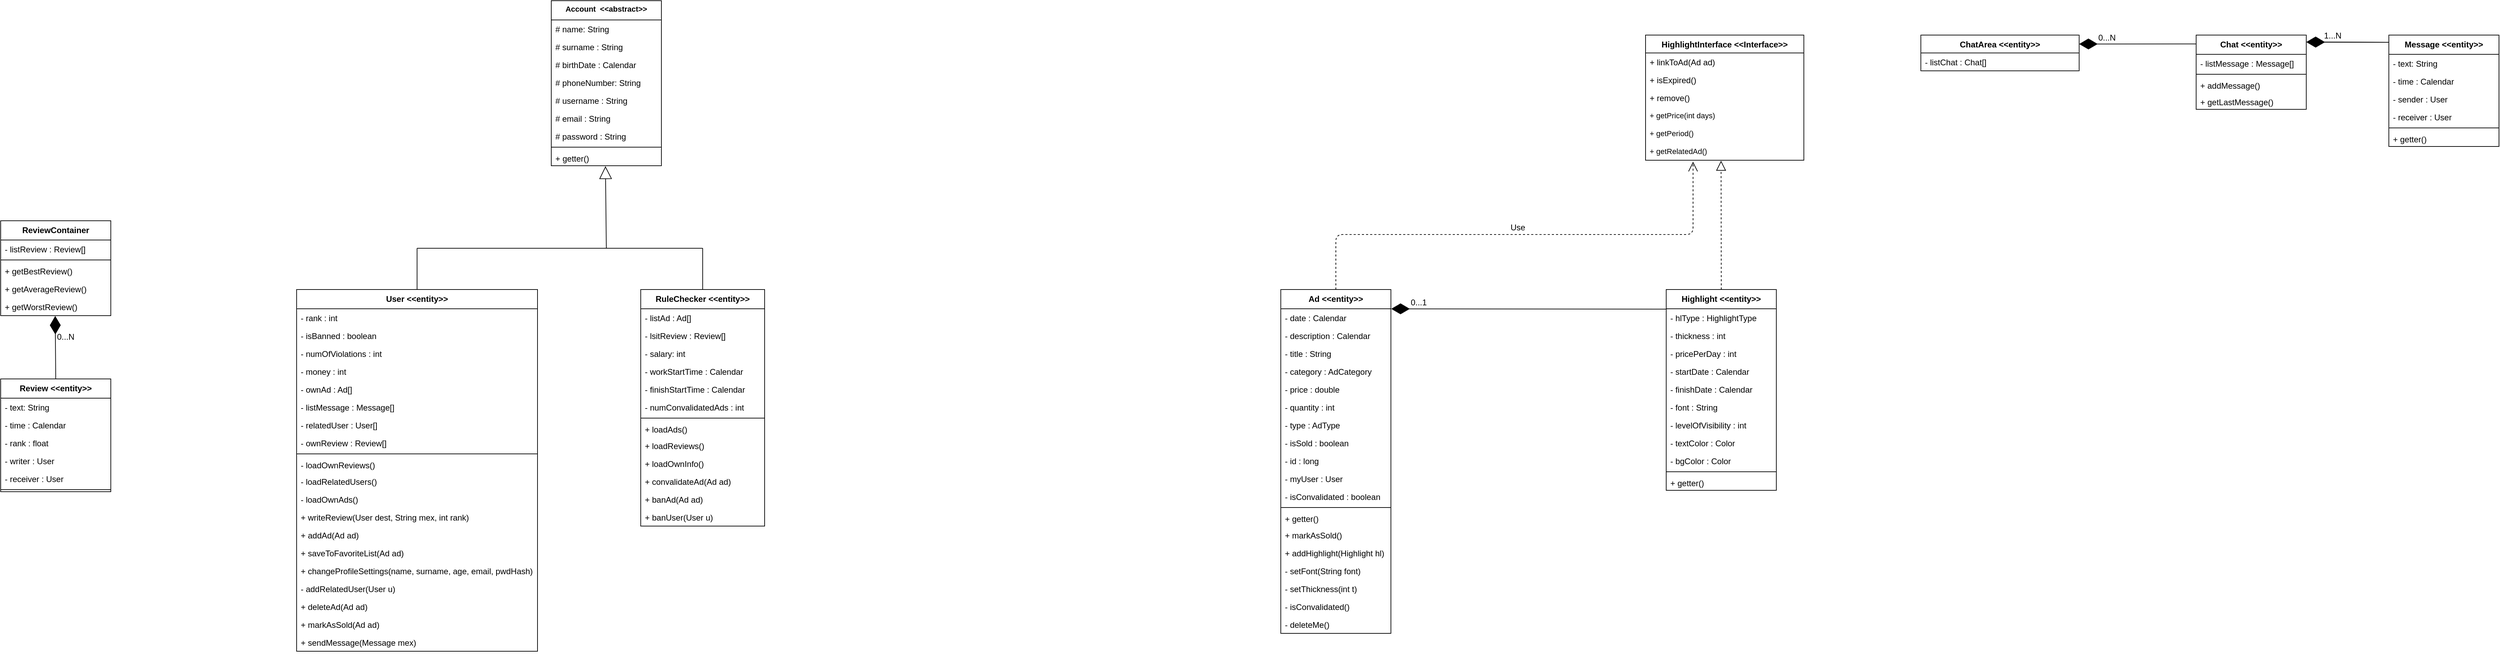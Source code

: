 <mxfile version="12.3.2" type="device" pages="1"><diagram id="7qViSwnPBNoAL-a5-uUp" name="Page-1"><mxGraphModel dx="5171" dy="3264" grid="1" gridSize="10" guides="1" tooltips="1" connect="1" arrows="1" fold="1" page="1" pageScale="1" pageWidth="827" pageHeight="1169" math="0" shadow="0"><root><mxCell id="0"/><mxCell id="1" parent="0"/><mxCell id="qzXA3g5yLuQtDc4Zzf_R-1" value="Account  &lt;&lt;abstract&gt;&gt;" style="swimlane;fontStyle=1;align=center;verticalAlign=top;childLayout=stackLayout;horizontal=1;startSize=28;horizontalStack=0;resizeParent=1;resizeParentMax=0;resizeLast=0;collapsible=1;marginBottom=0;spacing=1;fontSize=11;" vertex="1" parent="1"><mxGeometry x="60" y="20" width="160" height="240" as="geometry"/></mxCell><mxCell id="qzXA3g5yLuQtDc4Zzf_R-2" value="# name: String" style="text;strokeColor=none;fillColor=none;align=left;verticalAlign=top;spacingLeft=4;spacingRight=4;overflow=hidden;rotatable=0;points=[[0,0.5],[1,0.5]];portConstraint=eastwest;" vertex="1" parent="qzXA3g5yLuQtDc4Zzf_R-1"><mxGeometry y="28" width="160" height="26" as="geometry"/></mxCell><mxCell id="qzXA3g5yLuQtDc4Zzf_R-3" value="# surname : String" style="text;strokeColor=none;fillColor=none;align=left;verticalAlign=top;spacingLeft=4;spacingRight=4;overflow=hidden;rotatable=0;points=[[0,0.5],[1,0.5]];portConstraint=eastwest;" vertex="1" parent="qzXA3g5yLuQtDc4Zzf_R-1"><mxGeometry y="54" width="160" height="26" as="geometry"/></mxCell><mxCell id="qzXA3g5yLuQtDc4Zzf_R-4" value="# birthDate : Calendar" style="text;strokeColor=none;fillColor=none;align=left;verticalAlign=top;spacingLeft=4;spacingRight=4;overflow=hidden;rotatable=0;points=[[0,0.5],[1,0.5]];portConstraint=eastwest;" vertex="1" parent="qzXA3g5yLuQtDc4Zzf_R-1"><mxGeometry y="80" width="160" height="26" as="geometry"/></mxCell><mxCell id="qzXA3g5yLuQtDc4Zzf_R-5" value="# phoneNumber: String " style="text;strokeColor=none;fillColor=none;align=left;verticalAlign=top;spacingLeft=4;spacingRight=4;overflow=hidden;rotatable=0;points=[[0,0.5],[1,0.5]];portConstraint=eastwest;" vertex="1" parent="qzXA3g5yLuQtDc4Zzf_R-1"><mxGeometry y="106" width="160" height="26" as="geometry"/></mxCell><mxCell id="qzXA3g5yLuQtDc4Zzf_R-6" value="# username : String" style="text;strokeColor=none;fillColor=none;align=left;verticalAlign=top;spacingLeft=4;spacingRight=4;overflow=hidden;rotatable=0;points=[[0,0.5],[1,0.5]];portConstraint=eastwest;" vertex="1" parent="qzXA3g5yLuQtDc4Zzf_R-1"><mxGeometry y="132" width="160" height="26" as="geometry"/></mxCell><mxCell id="qzXA3g5yLuQtDc4Zzf_R-7" value="# email : String" style="text;strokeColor=none;fillColor=none;align=left;verticalAlign=top;spacingLeft=4;spacingRight=4;overflow=hidden;rotatable=0;points=[[0,0.5],[1,0.5]];portConstraint=eastwest;" vertex="1" parent="qzXA3g5yLuQtDc4Zzf_R-1"><mxGeometry y="158" width="160" height="26" as="geometry"/></mxCell><mxCell id="qzXA3g5yLuQtDc4Zzf_R-8" value="# password : String" style="text;strokeColor=none;fillColor=none;align=left;verticalAlign=top;spacingLeft=4;spacingRight=4;overflow=hidden;rotatable=0;points=[[0,0.5],[1,0.5]];portConstraint=eastwest;" vertex="1" parent="qzXA3g5yLuQtDc4Zzf_R-1"><mxGeometry y="184" width="160" height="26" as="geometry"/></mxCell><mxCell id="qzXA3g5yLuQtDc4Zzf_R-9" value="" style="line;strokeWidth=1;fillColor=none;align=left;verticalAlign=middle;spacingTop=-1;spacingLeft=3;spacingRight=3;rotatable=0;labelPosition=right;points=[];portConstraint=eastwest;" vertex="1" parent="qzXA3g5yLuQtDc4Zzf_R-1"><mxGeometry y="210" width="160" height="6" as="geometry"/></mxCell><mxCell id="qzXA3g5yLuQtDc4Zzf_R-10" value="+ getter()" style="text;strokeColor=none;fillColor=none;align=left;verticalAlign=top;spacingLeft=4;spacingRight=4;overflow=hidden;rotatable=0;points=[[0,0.5],[1,0.5]];portConstraint=eastwest;" vertex="1" parent="qzXA3g5yLuQtDc4Zzf_R-1"><mxGeometry y="216" width="160" height="24" as="geometry"/></mxCell><mxCell id="qzXA3g5yLuQtDc4Zzf_R-11" value="User &lt;&lt;entity&gt;&gt;" style="swimlane;fontStyle=1;align=center;verticalAlign=top;childLayout=stackLayout;horizontal=1;startSize=28;horizontalStack=0;resizeParent=1;resizeParentMax=0;resizeLast=0;collapsible=1;marginBottom=0;" vertex="1" parent="1"><mxGeometry x="-310" y="440" width="350" height="526" as="geometry"/></mxCell><mxCell id="qzXA3g5yLuQtDc4Zzf_R-12" value="- rank : int" style="text;strokeColor=none;fillColor=none;align=left;verticalAlign=top;spacingLeft=4;spacingRight=4;overflow=hidden;rotatable=0;points=[[0,0.5],[1,0.5]];portConstraint=eastwest;" vertex="1" parent="qzXA3g5yLuQtDc4Zzf_R-11"><mxGeometry y="28" width="350" height="26" as="geometry"/></mxCell><mxCell id="qzXA3g5yLuQtDc4Zzf_R-13" value="- isBanned : boolean" style="text;strokeColor=none;fillColor=none;align=left;verticalAlign=top;spacingLeft=4;spacingRight=4;overflow=hidden;rotatable=0;points=[[0,0.5],[1,0.5]];portConstraint=eastwest;" vertex="1" parent="qzXA3g5yLuQtDc4Zzf_R-11"><mxGeometry y="54" width="350" height="26" as="geometry"/></mxCell><mxCell id="qzXA3g5yLuQtDc4Zzf_R-14" value="- numOfViolations : int" style="text;strokeColor=none;fillColor=none;align=left;verticalAlign=top;spacingLeft=4;spacingRight=4;overflow=hidden;rotatable=0;points=[[0,0.5],[1,0.5]];portConstraint=eastwest;" vertex="1" parent="qzXA3g5yLuQtDc4Zzf_R-11"><mxGeometry y="80" width="350" height="26" as="geometry"/></mxCell><mxCell id="qzXA3g5yLuQtDc4Zzf_R-15" value="- money : int" style="text;strokeColor=none;fillColor=none;align=left;verticalAlign=top;spacingLeft=4;spacingRight=4;overflow=hidden;rotatable=0;points=[[0,0.5],[1,0.5]];portConstraint=eastwest;" vertex="1" parent="qzXA3g5yLuQtDc4Zzf_R-11"><mxGeometry y="106" width="350" height="26" as="geometry"/></mxCell><mxCell id="qzXA3g5yLuQtDc4Zzf_R-16" value="- ownAd : Ad[]" style="text;strokeColor=none;fillColor=none;align=left;verticalAlign=top;spacingLeft=4;spacingRight=4;overflow=hidden;rotatable=0;points=[[0,0.5],[1,0.5]];portConstraint=eastwest;" vertex="1" parent="qzXA3g5yLuQtDc4Zzf_R-11"><mxGeometry y="132" width="350" height="26" as="geometry"/></mxCell><mxCell id="qzXA3g5yLuQtDc4Zzf_R-17" value="- listMessage : Message[]" style="text;strokeColor=none;fillColor=none;align=left;verticalAlign=top;spacingLeft=4;spacingRight=4;overflow=hidden;rotatable=0;points=[[0,0.5],[1,0.5]];portConstraint=eastwest;" vertex="1" parent="qzXA3g5yLuQtDc4Zzf_R-11"><mxGeometry y="158" width="350" height="26" as="geometry"/></mxCell><mxCell id="qzXA3g5yLuQtDc4Zzf_R-18" value="- relatedUser : User[]" style="text;strokeColor=none;fillColor=none;align=left;verticalAlign=top;spacingLeft=4;spacingRight=4;overflow=hidden;rotatable=0;points=[[0,0.5],[1,0.5]];portConstraint=eastwest;" vertex="1" parent="qzXA3g5yLuQtDc4Zzf_R-11"><mxGeometry y="184" width="350" height="26" as="geometry"/></mxCell><mxCell id="qzXA3g5yLuQtDc4Zzf_R-19" value="- ownReview : Review[]" style="text;strokeColor=none;fillColor=none;align=left;verticalAlign=top;spacingLeft=4;spacingRight=4;overflow=hidden;rotatable=0;points=[[0,0.5],[1,0.5]];portConstraint=eastwest;" vertex="1" parent="qzXA3g5yLuQtDc4Zzf_R-11"><mxGeometry y="210" width="350" height="26" as="geometry"/></mxCell><mxCell id="qzXA3g5yLuQtDc4Zzf_R-20" value="" style="line;strokeWidth=1;fillColor=none;align=left;verticalAlign=middle;spacingTop=-1;spacingLeft=3;spacingRight=3;rotatable=0;labelPosition=right;points=[];portConstraint=eastwest;" vertex="1" parent="qzXA3g5yLuQtDc4Zzf_R-11"><mxGeometry y="236" width="350" height="6" as="geometry"/></mxCell><mxCell id="qzXA3g5yLuQtDc4Zzf_R-21" value="- loadOwnReviews()" style="text;strokeColor=none;fillColor=none;align=left;verticalAlign=top;spacingLeft=4;spacingRight=4;overflow=hidden;rotatable=0;points=[[0,0.5],[1,0.5]];portConstraint=eastwest;" vertex="1" parent="qzXA3g5yLuQtDc4Zzf_R-11"><mxGeometry y="242" width="350" height="24" as="geometry"/></mxCell><mxCell id="qzXA3g5yLuQtDc4Zzf_R-22" value="- loadRelatedUsers()" style="text;strokeColor=none;fillColor=none;align=left;verticalAlign=top;spacingLeft=4;spacingRight=4;overflow=hidden;rotatable=0;points=[[0,0.5],[1,0.5]];portConstraint=eastwest;" vertex="1" parent="qzXA3g5yLuQtDc4Zzf_R-11"><mxGeometry y="266" width="350" height="26" as="geometry"/></mxCell><mxCell id="qzXA3g5yLuQtDc4Zzf_R-23" value="- loadOwnAds()" style="text;strokeColor=none;fillColor=none;align=left;verticalAlign=top;spacingLeft=4;spacingRight=4;overflow=hidden;rotatable=0;points=[[0,0.5],[1,0.5]];portConstraint=eastwest;" vertex="1" parent="qzXA3g5yLuQtDc4Zzf_R-11"><mxGeometry y="292" width="350" height="26" as="geometry"/></mxCell><mxCell id="qzXA3g5yLuQtDc4Zzf_R-24" value="+ writeReview(User dest, String mex, int rank)" style="text;strokeColor=none;fillColor=none;align=left;verticalAlign=top;spacingLeft=4;spacingRight=4;overflow=hidden;rotatable=0;points=[[0,0.5],[1,0.5]];portConstraint=eastwest;" vertex="1" parent="qzXA3g5yLuQtDc4Zzf_R-11"><mxGeometry y="318" width="350" height="26" as="geometry"/></mxCell><mxCell id="qzXA3g5yLuQtDc4Zzf_R-25" value="+ addAd(Ad ad)" style="text;strokeColor=none;fillColor=none;align=left;verticalAlign=top;spacingLeft=4;spacingRight=4;overflow=hidden;rotatable=0;points=[[0,0.5],[1,0.5]];portConstraint=eastwest;" vertex="1" parent="qzXA3g5yLuQtDc4Zzf_R-11"><mxGeometry y="344" width="350" height="26" as="geometry"/></mxCell><mxCell id="qzXA3g5yLuQtDc4Zzf_R-26" value="+ saveToFavoriteList(Ad ad)" style="text;strokeColor=none;fillColor=none;align=left;verticalAlign=top;spacingLeft=4;spacingRight=4;overflow=hidden;rotatable=0;points=[[0,0.5],[1,0.5]];portConstraint=eastwest;" vertex="1" parent="qzXA3g5yLuQtDc4Zzf_R-11"><mxGeometry y="370" width="350" height="26" as="geometry"/></mxCell><mxCell id="qzXA3g5yLuQtDc4Zzf_R-27" value="+ changeProfileSettings(name, surname, age, email, pwdHash)" style="text;strokeColor=none;fillColor=none;align=left;verticalAlign=top;spacingLeft=4;spacingRight=4;overflow=hidden;rotatable=0;points=[[0,0.5],[1,0.5]];portConstraint=eastwest;" vertex="1" parent="qzXA3g5yLuQtDc4Zzf_R-11"><mxGeometry y="396" width="350" height="26" as="geometry"/></mxCell><mxCell id="qzXA3g5yLuQtDc4Zzf_R-28" value="- addRelatedUser(User u)" style="text;strokeColor=none;fillColor=none;align=left;verticalAlign=top;spacingLeft=4;spacingRight=4;overflow=hidden;rotatable=0;points=[[0,0.5],[1,0.5]];portConstraint=eastwest;" vertex="1" parent="qzXA3g5yLuQtDc4Zzf_R-11"><mxGeometry y="422" width="350" height="26" as="geometry"/></mxCell><mxCell id="qzXA3g5yLuQtDc4Zzf_R-29" value="+ deleteAd(Ad ad)" style="text;strokeColor=none;fillColor=none;align=left;verticalAlign=top;spacingLeft=4;spacingRight=4;overflow=hidden;rotatable=0;points=[[0,0.5],[1,0.5]];portConstraint=eastwest;" vertex="1" parent="qzXA3g5yLuQtDc4Zzf_R-11"><mxGeometry y="448" width="350" height="26" as="geometry"/></mxCell><mxCell id="qzXA3g5yLuQtDc4Zzf_R-30" value="+ markAsSold(Ad ad)" style="text;strokeColor=none;fillColor=none;align=left;verticalAlign=top;spacingLeft=4;spacingRight=4;overflow=hidden;rotatable=0;points=[[0,0.5],[1,0.5]];portConstraint=eastwest;" vertex="1" parent="qzXA3g5yLuQtDc4Zzf_R-11"><mxGeometry y="474" width="350" height="26" as="geometry"/></mxCell><mxCell id="qzXA3g5yLuQtDc4Zzf_R-31" value="+ sendMessage(Message mex)" style="text;strokeColor=none;fillColor=none;align=left;verticalAlign=top;spacingLeft=4;spacingRight=4;overflow=hidden;rotatable=0;points=[[0,0.5],[1,0.5]];portConstraint=eastwest;" vertex="1" parent="qzXA3g5yLuQtDc4Zzf_R-11"><mxGeometry y="500" width="350" height="26" as="geometry"/></mxCell><mxCell id="qzXA3g5yLuQtDc4Zzf_R-32" value="RuleChecker &lt;&lt;entity&gt;&gt;" style="swimlane;fontStyle=1;align=center;verticalAlign=top;childLayout=stackLayout;horizontal=1;startSize=28;horizontalStack=0;resizeParent=1;resizeParentMax=0;resizeLast=0;collapsible=1;marginBottom=0;" vertex="1" parent="1"><mxGeometry x="190" y="440" width="180" height="344" as="geometry"/></mxCell><mxCell id="qzXA3g5yLuQtDc4Zzf_R-33" value="- listAd : Ad[]" style="text;strokeColor=none;fillColor=none;align=left;verticalAlign=top;spacingLeft=4;spacingRight=4;overflow=hidden;rotatable=0;points=[[0,0.5],[1,0.5]];portConstraint=eastwest;" vertex="1" parent="qzXA3g5yLuQtDc4Zzf_R-32"><mxGeometry y="28" width="180" height="26" as="geometry"/></mxCell><mxCell id="qzXA3g5yLuQtDc4Zzf_R-34" value="- lsitReview : Review[]" style="text;strokeColor=none;fillColor=none;align=left;verticalAlign=top;spacingLeft=4;spacingRight=4;overflow=hidden;rotatable=0;points=[[0,0.5],[1,0.5]];portConstraint=eastwest;" vertex="1" parent="qzXA3g5yLuQtDc4Zzf_R-32"><mxGeometry y="54" width="180" height="26" as="geometry"/></mxCell><mxCell id="qzXA3g5yLuQtDc4Zzf_R-35" value="- salary: int" style="text;strokeColor=none;fillColor=none;align=left;verticalAlign=top;spacingLeft=4;spacingRight=4;overflow=hidden;rotatable=0;points=[[0,0.5],[1,0.5]];portConstraint=eastwest;" vertex="1" parent="qzXA3g5yLuQtDc4Zzf_R-32"><mxGeometry y="80" width="180" height="26" as="geometry"/></mxCell><mxCell id="qzXA3g5yLuQtDc4Zzf_R-36" value="- workStartTime : Calendar" style="text;strokeColor=none;fillColor=none;align=left;verticalAlign=top;spacingLeft=4;spacingRight=4;overflow=hidden;rotatable=0;points=[[0,0.5],[1,0.5]];portConstraint=eastwest;" vertex="1" parent="qzXA3g5yLuQtDc4Zzf_R-32"><mxGeometry y="106" width="180" height="26" as="geometry"/></mxCell><mxCell id="qzXA3g5yLuQtDc4Zzf_R-37" value="- finishStartTime : Calendar" style="text;strokeColor=none;fillColor=none;align=left;verticalAlign=top;spacingLeft=4;spacingRight=4;overflow=hidden;rotatable=0;points=[[0,0.5],[1,0.5]];portConstraint=eastwest;" vertex="1" parent="qzXA3g5yLuQtDc4Zzf_R-32"><mxGeometry y="132" width="180" height="26" as="geometry"/></mxCell><mxCell id="qzXA3g5yLuQtDc4Zzf_R-38" value="- numConvalidatedAds : int" style="text;strokeColor=none;fillColor=none;align=left;verticalAlign=top;spacingLeft=4;spacingRight=4;overflow=hidden;rotatable=0;points=[[0,0.5],[1,0.5]];portConstraint=eastwest;" vertex="1" parent="qzXA3g5yLuQtDc4Zzf_R-32"><mxGeometry y="158" width="180" height="26" as="geometry"/></mxCell><mxCell id="qzXA3g5yLuQtDc4Zzf_R-39" value="" style="line;strokeWidth=1;fillColor=none;align=left;verticalAlign=middle;spacingTop=-1;spacingLeft=3;spacingRight=3;rotatable=0;labelPosition=right;points=[];portConstraint=eastwest;" vertex="1" parent="qzXA3g5yLuQtDc4Zzf_R-32"><mxGeometry y="184" width="180" height="6" as="geometry"/></mxCell><mxCell id="qzXA3g5yLuQtDc4Zzf_R-40" value="+ loadAds()" style="text;strokeColor=none;fillColor=none;align=left;verticalAlign=top;spacingLeft=4;spacingRight=4;overflow=hidden;rotatable=0;points=[[0,0.5],[1,0.5]];portConstraint=eastwest;" vertex="1" parent="qzXA3g5yLuQtDc4Zzf_R-32"><mxGeometry y="190" width="180" height="24" as="geometry"/></mxCell><mxCell id="qzXA3g5yLuQtDc4Zzf_R-41" value="+ loadReviews()" style="text;strokeColor=none;fillColor=none;align=left;verticalAlign=top;spacingLeft=4;spacingRight=4;overflow=hidden;rotatable=0;points=[[0,0.5],[1,0.5]];portConstraint=eastwest;fontColor=#000000;" vertex="1" parent="qzXA3g5yLuQtDc4Zzf_R-32"><mxGeometry y="214" width="180" height="26" as="geometry"/></mxCell><mxCell id="qzXA3g5yLuQtDc4Zzf_R-42" value="+ loadOwnInfo()" style="text;strokeColor=none;fillColor=none;align=left;verticalAlign=top;spacingLeft=4;spacingRight=4;overflow=hidden;rotatable=0;points=[[0,0.5],[1,0.5]];portConstraint=eastwest;fontColor=#000000;" vertex="1" parent="qzXA3g5yLuQtDc4Zzf_R-32"><mxGeometry y="240" width="180" height="26" as="geometry"/></mxCell><mxCell id="qzXA3g5yLuQtDc4Zzf_R-43" value="+ convalidateAd(Ad ad)" style="text;strokeColor=none;fillColor=none;align=left;verticalAlign=top;spacingLeft=4;spacingRight=4;overflow=hidden;rotatable=0;points=[[0,0.5],[1,0.5]];portConstraint=eastwest;fontColor=#000000;" vertex="1" parent="qzXA3g5yLuQtDc4Zzf_R-32"><mxGeometry y="266" width="180" height="26" as="geometry"/></mxCell><mxCell id="qzXA3g5yLuQtDc4Zzf_R-44" value="+ banAd(Ad ad)" style="text;strokeColor=none;fillColor=none;align=left;verticalAlign=top;spacingLeft=4;spacingRight=4;overflow=hidden;rotatable=0;points=[[0,0.5],[1,0.5]];portConstraint=eastwest;fontColor=#000000;" vertex="1" parent="qzXA3g5yLuQtDc4Zzf_R-32"><mxGeometry y="292" width="180" height="26" as="geometry"/></mxCell><mxCell id="qzXA3g5yLuQtDc4Zzf_R-45" value="+ banUser(User u)" style="text;strokeColor=none;fillColor=none;align=left;verticalAlign=top;spacingLeft=4;spacingRight=4;overflow=hidden;rotatable=0;points=[[0,0.5],[1,0.5]];portConstraint=eastwest;fontColor=#000000;" vertex="1" parent="qzXA3g5yLuQtDc4Zzf_R-32"><mxGeometry y="318" width="180" height="26" as="geometry"/></mxCell><mxCell id="qzXA3g5yLuQtDc4Zzf_R-46" value="" style="endArrow=none;html=1;fontColor=#FFFAFB;exitX=0.5;exitY=0;exitDx=0;exitDy=0;" edge="1" parent="1" source="qzXA3g5yLuQtDc4Zzf_R-11"><mxGeometry width="50" height="50" relative="1" as="geometry"><mxPoint x="-40" y="420" as="sourcePoint"/><mxPoint x="-135" y="380" as="targetPoint"/></mxGeometry></mxCell><mxCell id="qzXA3g5yLuQtDc4Zzf_R-47" value="" style="endArrow=none;html=1;fontColor=#FFFAFB;exitX=0.5;exitY=0;exitDx=0;exitDy=0;" edge="1" parent="1" source="qzXA3g5yLuQtDc4Zzf_R-32"><mxGeometry width="50" height="50" relative="1" as="geometry"><mxPoint x="250" y="440" as="sourcePoint"/><mxPoint x="280" y="380" as="targetPoint"/></mxGeometry></mxCell><mxCell id="qzXA3g5yLuQtDc4Zzf_R-48" value="" style="endArrow=none;html=1;fontColor=#FFFAFB;" edge="1" parent="1"><mxGeometry width="50" height="50" relative="1" as="geometry"><mxPoint x="-135" y="380" as="sourcePoint"/><mxPoint x="280" y="380" as="targetPoint"/></mxGeometry></mxCell><mxCell id="qzXA3g5yLuQtDc4Zzf_R-49" value="" style="endArrow=block;endSize=16;endFill=0;html=1;fontColor=#000000;entryX=0.492;entryY=1.028;entryDx=0;entryDy=0;entryPerimeter=0;" edge="1" parent="1" target="qzXA3g5yLuQtDc4Zzf_R-10"><mxGeometry x="-0.098" y="19" width="160" relative="1" as="geometry"><mxPoint x="140" y="380" as="sourcePoint"/><mxPoint x="300" y="360" as="targetPoint"/><mxPoint as="offset"/></mxGeometry></mxCell><mxCell id="qzXA3g5yLuQtDc4Zzf_R-50" value="Ad &lt;&lt;entity&gt;&gt;" style="swimlane;fontStyle=1;align=center;verticalAlign=top;childLayout=stackLayout;horizontal=1;startSize=28;horizontalStack=0;resizeParent=1;resizeParentMax=0;resizeLast=0;collapsible=1;marginBottom=0;" vertex="1" parent="1"><mxGeometry x="1120" y="440" width="160" height="500" as="geometry"/></mxCell><mxCell id="qzXA3g5yLuQtDc4Zzf_R-51" value="- date : Calendar" style="text;strokeColor=none;fillColor=none;align=left;verticalAlign=top;spacingLeft=4;spacingRight=4;overflow=hidden;rotatable=0;points=[[0,0.5],[1,0.5]];portConstraint=eastwest;" vertex="1" parent="qzXA3g5yLuQtDc4Zzf_R-50"><mxGeometry y="28" width="160" height="26" as="geometry"/></mxCell><mxCell id="qzXA3g5yLuQtDc4Zzf_R-52" value="- description : Calendar" style="text;strokeColor=none;fillColor=none;align=left;verticalAlign=top;spacingLeft=4;spacingRight=4;overflow=hidden;rotatable=0;points=[[0,0.5],[1,0.5]];portConstraint=eastwest;" vertex="1" parent="qzXA3g5yLuQtDc4Zzf_R-50"><mxGeometry y="54" width="160" height="26" as="geometry"/></mxCell><mxCell id="qzXA3g5yLuQtDc4Zzf_R-53" value="- title : String" style="text;strokeColor=none;fillColor=none;align=left;verticalAlign=top;spacingLeft=4;spacingRight=4;overflow=hidden;rotatable=0;points=[[0,0.5],[1,0.5]];portConstraint=eastwest;" vertex="1" parent="qzXA3g5yLuQtDc4Zzf_R-50"><mxGeometry y="80" width="160" height="26" as="geometry"/></mxCell><mxCell id="qzXA3g5yLuQtDc4Zzf_R-54" value="- category : AdCategory" style="text;strokeColor=none;fillColor=none;align=left;verticalAlign=top;spacingLeft=4;spacingRight=4;overflow=hidden;rotatable=0;points=[[0,0.5],[1,0.5]];portConstraint=eastwest;" vertex="1" parent="qzXA3g5yLuQtDc4Zzf_R-50"><mxGeometry y="106" width="160" height="26" as="geometry"/></mxCell><mxCell id="qzXA3g5yLuQtDc4Zzf_R-55" value="- price : double" style="text;strokeColor=none;fillColor=none;align=left;verticalAlign=top;spacingLeft=4;spacingRight=4;overflow=hidden;rotatable=0;points=[[0,0.5],[1,0.5]];portConstraint=eastwest;" vertex="1" parent="qzXA3g5yLuQtDc4Zzf_R-50"><mxGeometry y="132" width="160" height="26" as="geometry"/></mxCell><mxCell id="qzXA3g5yLuQtDc4Zzf_R-56" value="- quantity : int" style="text;strokeColor=none;fillColor=none;align=left;verticalAlign=top;spacingLeft=4;spacingRight=4;overflow=hidden;rotatable=0;points=[[0,0.5],[1,0.5]];portConstraint=eastwest;" vertex="1" parent="qzXA3g5yLuQtDc4Zzf_R-50"><mxGeometry y="158" width="160" height="26" as="geometry"/></mxCell><mxCell id="qzXA3g5yLuQtDc4Zzf_R-57" value="- type : AdType" style="text;strokeColor=none;fillColor=none;align=left;verticalAlign=top;spacingLeft=4;spacingRight=4;overflow=hidden;rotatable=0;points=[[0,0.5],[1,0.5]];portConstraint=eastwest;" vertex="1" parent="qzXA3g5yLuQtDc4Zzf_R-50"><mxGeometry y="184" width="160" height="26" as="geometry"/></mxCell><mxCell id="qzXA3g5yLuQtDc4Zzf_R-58" value="- isSold : boolean" style="text;strokeColor=none;fillColor=none;align=left;verticalAlign=top;spacingLeft=4;spacingRight=4;overflow=hidden;rotatable=0;points=[[0,0.5],[1,0.5]];portConstraint=eastwest;" vertex="1" parent="qzXA3g5yLuQtDc4Zzf_R-50"><mxGeometry y="210" width="160" height="26" as="geometry"/></mxCell><mxCell id="qzXA3g5yLuQtDc4Zzf_R-59" value="- id : long" style="text;strokeColor=none;fillColor=none;align=left;verticalAlign=top;spacingLeft=4;spacingRight=4;overflow=hidden;rotatable=0;points=[[0,0.5],[1,0.5]];portConstraint=eastwest;" vertex="1" parent="qzXA3g5yLuQtDc4Zzf_R-50"><mxGeometry y="236" width="160" height="26" as="geometry"/></mxCell><mxCell id="qzXA3g5yLuQtDc4Zzf_R-60" value="- myUser : User" style="text;strokeColor=none;fillColor=none;align=left;verticalAlign=top;spacingLeft=4;spacingRight=4;overflow=hidden;rotatable=0;points=[[0,0.5],[1,0.5]];portConstraint=eastwest;" vertex="1" parent="qzXA3g5yLuQtDc4Zzf_R-50"><mxGeometry y="262" width="160" height="26" as="geometry"/></mxCell><mxCell id="qzXA3g5yLuQtDc4Zzf_R-61" value="- isConvalidated : boolean" style="text;strokeColor=none;fillColor=none;align=left;verticalAlign=top;spacingLeft=4;spacingRight=4;overflow=hidden;rotatable=0;points=[[0,0.5],[1,0.5]];portConstraint=eastwest;fontSize=12;" vertex="1" parent="qzXA3g5yLuQtDc4Zzf_R-50"><mxGeometry y="288" width="160" height="26" as="geometry"/></mxCell><mxCell id="qzXA3g5yLuQtDc4Zzf_R-62" value="" style="line;strokeWidth=1;fillColor=none;align=left;verticalAlign=middle;spacingTop=-1;spacingLeft=3;spacingRight=3;rotatable=0;labelPosition=right;points=[];portConstraint=eastwest;" vertex="1" parent="qzXA3g5yLuQtDc4Zzf_R-50"><mxGeometry y="314" width="160" height="6" as="geometry"/></mxCell><mxCell id="qzXA3g5yLuQtDc4Zzf_R-63" value="+ getter()" style="text;strokeColor=none;fillColor=none;align=left;verticalAlign=top;spacingLeft=4;spacingRight=4;overflow=hidden;rotatable=0;points=[[0,0.5],[1,0.5]];portConstraint=eastwest;" vertex="1" parent="qzXA3g5yLuQtDc4Zzf_R-50"><mxGeometry y="320" width="160" height="24" as="geometry"/></mxCell><mxCell id="qzXA3g5yLuQtDc4Zzf_R-64" value="+ markAsSold()" style="text;strokeColor=none;fillColor=none;align=left;verticalAlign=top;spacingLeft=4;spacingRight=4;overflow=hidden;rotatable=0;points=[[0,0.5],[1,0.5]];portConstraint=eastwest;fontSize=12;" vertex="1" parent="qzXA3g5yLuQtDc4Zzf_R-50"><mxGeometry y="344" width="160" height="26" as="geometry"/></mxCell><mxCell id="qzXA3g5yLuQtDc4Zzf_R-65" value="+ addHighlight(Highlight hl)" style="text;strokeColor=none;fillColor=none;align=left;verticalAlign=top;spacingLeft=4;spacingRight=4;overflow=hidden;rotatable=0;points=[[0,0.5],[1,0.5]];portConstraint=eastwest;fontSize=12;" vertex="1" parent="qzXA3g5yLuQtDc4Zzf_R-50"><mxGeometry y="370" width="160" height="26" as="geometry"/></mxCell><mxCell id="qzXA3g5yLuQtDc4Zzf_R-66" value="- setFont(String font)" style="text;strokeColor=none;fillColor=none;align=left;verticalAlign=top;spacingLeft=4;spacingRight=4;overflow=hidden;rotatable=0;points=[[0,0.5],[1,0.5]];portConstraint=eastwest;fontSize=12;" vertex="1" parent="qzXA3g5yLuQtDc4Zzf_R-50"><mxGeometry y="396" width="160" height="26" as="geometry"/></mxCell><mxCell id="qzXA3g5yLuQtDc4Zzf_R-67" value="- setThickness(int t)" style="text;strokeColor=none;fillColor=none;align=left;verticalAlign=top;spacingLeft=4;spacingRight=4;overflow=hidden;rotatable=0;points=[[0,0.5],[1,0.5]];portConstraint=eastwest;fontSize=12;" vertex="1" parent="qzXA3g5yLuQtDc4Zzf_R-50"><mxGeometry y="422" width="160" height="26" as="geometry"/></mxCell><mxCell id="qzXA3g5yLuQtDc4Zzf_R-68" value="- isConvalidated()" style="text;strokeColor=none;fillColor=none;align=left;verticalAlign=top;spacingLeft=4;spacingRight=4;overflow=hidden;rotatable=0;points=[[0,0.5],[1,0.5]];portConstraint=eastwest;fontSize=12;" vertex="1" parent="qzXA3g5yLuQtDc4Zzf_R-50"><mxGeometry y="448" width="160" height="26" as="geometry"/></mxCell><mxCell id="qzXA3g5yLuQtDc4Zzf_R-69" value="- deleteMe()" style="text;strokeColor=none;fillColor=none;align=left;verticalAlign=top;spacingLeft=4;spacingRight=4;overflow=hidden;rotatable=0;points=[[0,0.5],[1,0.5]];portConstraint=eastwest;fontSize=12;" vertex="1" parent="qzXA3g5yLuQtDc4Zzf_R-50"><mxGeometry y="474" width="160" height="26" as="geometry"/></mxCell><mxCell id="qzXA3g5yLuQtDc4Zzf_R-70" value="Highlight &lt;&lt;entity&gt;&gt;" style="swimlane;fontStyle=1;align=center;verticalAlign=top;childLayout=stackLayout;horizontal=1;startSize=28;horizontalStack=0;resizeParent=1;resizeParentMax=0;resizeLast=0;collapsible=1;marginBottom=0;fontSize=12;" vertex="1" parent="1"><mxGeometry x="1680" y="440" width="160" height="292" as="geometry"/></mxCell><mxCell id="qzXA3g5yLuQtDc4Zzf_R-71" value="- hlType : HighlightType" style="text;strokeColor=none;fillColor=none;align=left;verticalAlign=top;spacingLeft=4;spacingRight=4;overflow=hidden;rotatable=0;points=[[0,0.5],[1,0.5]];portConstraint=eastwest;" vertex="1" parent="qzXA3g5yLuQtDc4Zzf_R-70"><mxGeometry y="28" width="160" height="26" as="geometry"/></mxCell><mxCell id="qzXA3g5yLuQtDc4Zzf_R-72" value="- thickness : int" style="text;strokeColor=none;fillColor=none;align=left;verticalAlign=top;spacingLeft=4;spacingRight=4;overflow=hidden;rotatable=0;points=[[0,0.5],[1,0.5]];portConstraint=eastwest;" vertex="1" parent="qzXA3g5yLuQtDc4Zzf_R-70"><mxGeometry y="54" width="160" height="26" as="geometry"/></mxCell><mxCell id="qzXA3g5yLuQtDc4Zzf_R-73" value="- pricePerDay : int" style="text;strokeColor=none;fillColor=none;align=left;verticalAlign=top;spacingLeft=4;spacingRight=4;overflow=hidden;rotatable=0;points=[[0,0.5],[1,0.5]];portConstraint=eastwest;" vertex="1" parent="qzXA3g5yLuQtDc4Zzf_R-70"><mxGeometry y="80" width="160" height="26" as="geometry"/></mxCell><mxCell id="qzXA3g5yLuQtDc4Zzf_R-74" value="- startDate : Calendar" style="text;strokeColor=none;fillColor=none;align=left;verticalAlign=top;spacingLeft=4;spacingRight=4;overflow=hidden;rotatable=0;points=[[0,0.5],[1,0.5]];portConstraint=eastwest;" vertex="1" parent="qzXA3g5yLuQtDc4Zzf_R-70"><mxGeometry y="106" width="160" height="26" as="geometry"/></mxCell><mxCell id="qzXA3g5yLuQtDc4Zzf_R-75" value="- finishDate : Calendar" style="text;strokeColor=none;fillColor=none;align=left;verticalAlign=top;spacingLeft=4;spacingRight=4;overflow=hidden;rotatable=0;points=[[0,0.5],[1,0.5]];portConstraint=eastwest;" vertex="1" parent="qzXA3g5yLuQtDc4Zzf_R-70"><mxGeometry y="132" width="160" height="26" as="geometry"/></mxCell><mxCell id="qzXA3g5yLuQtDc4Zzf_R-76" value="- font : String" style="text;strokeColor=none;fillColor=none;align=left;verticalAlign=top;spacingLeft=4;spacingRight=4;overflow=hidden;rotatable=0;points=[[0,0.5],[1,0.5]];portConstraint=eastwest;" vertex="1" parent="qzXA3g5yLuQtDc4Zzf_R-70"><mxGeometry y="158" width="160" height="26" as="geometry"/></mxCell><mxCell id="qzXA3g5yLuQtDc4Zzf_R-77" value="- levelOfVisibility : int" style="text;strokeColor=none;fillColor=none;align=left;verticalAlign=top;spacingLeft=4;spacingRight=4;overflow=hidden;rotatable=0;points=[[0,0.5],[1,0.5]];portConstraint=eastwest;" vertex="1" parent="qzXA3g5yLuQtDc4Zzf_R-70"><mxGeometry y="184" width="160" height="26" as="geometry"/></mxCell><mxCell id="qzXA3g5yLuQtDc4Zzf_R-78" value="- textColor : Color" style="text;strokeColor=none;fillColor=none;align=left;verticalAlign=top;spacingLeft=4;spacingRight=4;overflow=hidden;rotatable=0;points=[[0,0.5],[1,0.5]];portConstraint=eastwest;" vertex="1" parent="qzXA3g5yLuQtDc4Zzf_R-70"><mxGeometry y="210" width="160" height="26" as="geometry"/></mxCell><mxCell id="qzXA3g5yLuQtDc4Zzf_R-79" value="- bgColor : Color" style="text;strokeColor=none;fillColor=none;align=left;verticalAlign=top;spacingLeft=4;spacingRight=4;overflow=hidden;rotatable=0;points=[[0,0.5],[1,0.5]];portConstraint=eastwest;" vertex="1" parent="qzXA3g5yLuQtDc4Zzf_R-70"><mxGeometry y="236" width="160" height="26" as="geometry"/></mxCell><mxCell id="qzXA3g5yLuQtDc4Zzf_R-80" value="" style="line;strokeWidth=1;fillColor=none;align=left;verticalAlign=middle;spacingTop=-1;spacingLeft=3;spacingRight=3;rotatable=0;labelPosition=right;points=[];portConstraint=eastwest;" vertex="1" parent="qzXA3g5yLuQtDc4Zzf_R-70"><mxGeometry y="262" width="160" height="6" as="geometry"/></mxCell><mxCell id="qzXA3g5yLuQtDc4Zzf_R-81" value="+ getter()" style="text;strokeColor=none;fillColor=none;align=left;verticalAlign=top;spacingLeft=4;spacingRight=4;overflow=hidden;rotatable=0;points=[[0,0.5],[1,0.5]];portConstraint=eastwest;" vertex="1" parent="qzXA3g5yLuQtDc4Zzf_R-70"><mxGeometry y="268" width="160" height="24" as="geometry"/></mxCell><mxCell id="qzXA3g5yLuQtDc4Zzf_R-82" value="" style="endArrow=diamondThin;endFill=1;endSize=24;html=1;fontSize=11;entryX=1.003;entryY=0.004;entryDx=0;entryDy=0;entryPerimeter=0;exitX=0.001;exitY=0.021;exitDx=0;exitDy=0;exitPerimeter=0;" edge="1" parent="1" source="qzXA3g5yLuQtDc4Zzf_R-71" target="qzXA3g5yLuQtDc4Zzf_R-51"><mxGeometry width="160" relative="1" as="geometry"><mxPoint x="1660" y="468" as="sourcePoint"/><mxPoint x="1500" y="530" as="targetPoint"/></mxGeometry></mxCell><mxCell id="qzXA3g5yLuQtDc4Zzf_R-83" value="&lt;font style=&quot;font-size: 12px;&quot;&gt;0...1&lt;/font&gt;" style="text;html=1;align=center;verticalAlign=middle;resizable=0;points=[];;labelBackgroundColor=#ffffff;fontSize=12;" vertex="1" connectable="0" parent="qzXA3g5yLuQtDc4Zzf_R-82"><mxGeometry x="0.902" y="-1" relative="1" as="geometry"><mxPoint x="20" y="-8" as="offset"/></mxGeometry></mxCell><mxCell id="qzXA3g5yLuQtDc4Zzf_R-84" value="HighlightInterface &lt;&lt;Interface&gt;&gt;" style="swimlane;fontStyle=1;childLayout=stackLayout;horizontal=1;startSize=26;fillColor=none;horizontalStack=0;resizeParent=1;resizeParentMax=0;resizeLast=0;collapsible=1;marginBottom=0;fontSize=12;" vertex="1" parent="1"><mxGeometry x="1650" y="70" width="230" height="182" as="geometry"/></mxCell><mxCell id="qzXA3g5yLuQtDc4Zzf_R-85" value="+ linkToAd(Ad ad)" style="text;strokeColor=none;fillColor=none;align=left;verticalAlign=top;spacingLeft=4;spacingRight=4;overflow=hidden;rotatable=0;points=[[0,0.5],[1,0.5]];portConstraint=eastwest;" vertex="1" parent="qzXA3g5yLuQtDc4Zzf_R-84"><mxGeometry y="26" width="230" height="26" as="geometry"/></mxCell><mxCell id="qzXA3g5yLuQtDc4Zzf_R-86" value="+ isExpired()" style="text;strokeColor=none;fillColor=none;align=left;verticalAlign=top;spacingLeft=4;spacingRight=4;overflow=hidden;rotatable=0;points=[[0,0.5],[1,0.5]];portConstraint=eastwest;" vertex="1" parent="qzXA3g5yLuQtDc4Zzf_R-84"><mxGeometry y="52" width="230" height="26" as="geometry"/></mxCell><mxCell id="qzXA3g5yLuQtDc4Zzf_R-87" value="+ remove()" style="text;strokeColor=none;fillColor=none;align=left;verticalAlign=top;spacingLeft=4;spacingRight=4;overflow=hidden;rotatable=0;points=[[0,0.5],[1,0.5]];portConstraint=eastwest;" vertex="1" parent="qzXA3g5yLuQtDc4Zzf_R-84"><mxGeometry y="78" width="230" height="26" as="geometry"/></mxCell><mxCell id="qzXA3g5yLuQtDc4Zzf_R-88" value="+ getPrice(int days)" style="text;strokeColor=none;fillColor=none;align=left;verticalAlign=top;spacingLeft=4;spacingRight=4;overflow=hidden;rotatable=0;points=[[0,0.5],[1,0.5]];portConstraint=eastwest;fontSize=11;" vertex="1" parent="qzXA3g5yLuQtDc4Zzf_R-84"><mxGeometry y="104" width="230" height="26" as="geometry"/></mxCell><mxCell id="qzXA3g5yLuQtDc4Zzf_R-89" value="+ getPeriod()" style="text;strokeColor=none;fillColor=none;align=left;verticalAlign=top;spacingLeft=4;spacingRight=4;overflow=hidden;rotatable=0;points=[[0,0.5],[1,0.5]];portConstraint=eastwest;fontSize=11;" vertex="1" parent="qzXA3g5yLuQtDc4Zzf_R-84"><mxGeometry y="130" width="230" height="26" as="geometry"/></mxCell><mxCell id="qzXA3g5yLuQtDc4Zzf_R-90" value="+ getRelatedAd()" style="text;strokeColor=none;fillColor=none;align=left;verticalAlign=top;spacingLeft=4;spacingRight=4;overflow=hidden;rotatable=0;points=[[0,0.5],[1,0.5]];portConstraint=eastwest;fontSize=11;" vertex="1" parent="qzXA3g5yLuQtDc4Zzf_R-84"><mxGeometry y="156" width="230" height="26" as="geometry"/></mxCell><mxCell id="qzXA3g5yLuQtDc4Zzf_R-91" value="" style="endArrow=block;dashed=1;endFill=0;endSize=12;html=1;fontSize=12;exitX=0.5;exitY=0;exitDx=0;exitDy=0;entryX=0.477;entryY=1.026;entryDx=0;entryDy=0;entryPerimeter=0;" edge="1" parent="1" source="qzXA3g5yLuQtDc4Zzf_R-70" target="qzXA3g5yLuQtDc4Zzf_R-90"><mxGeometry width="160" relative="1" as="geometry"><mxPoint x="1770" y="400" as="sourcePoint"/><mxPoint x="1930" y="400" as="targetPoint"/></mxGeometry></mxCell><mxCell id="qzXA3g5yLuQtDc4Zzf_R-92" value="Use" style="endArrow=open;endSize=12;dashed=1;html=1;fontSize=12;exitX=0.5;exitY=0;exitDx=0;exitDy=0;entryX=0.3;entryY=1.082;entryDx=0;entryDy=0;entryPerimeter=0;" edge="1" parent="1" source="qzXA3g5yLuQtDc4Zzf_R-50" target="qzXA3g5yLuQtDc4Zzf_R-90"><mxGeometry x="-0.024" y="10" width="160" relative="1" as="geometry"><mxPoint x="1320" y="380" as="sourcePoint"/><mxPoint x="1480" y="380" as="targetPoint"/><Array as="points"><mxPoint x="1200" y="360"/><mxPoint x="1719" y="360"/></Array><mxPoint as="offset"/></mxGeometry></mxCell><mxCell id="qzXA3g5yLuQtDc4Zzf_R-93" value="ChatArea &lt;&lt;entity&gt;&gt;" style="swimlane;fontStyle=1;childLayout=stackLayout;horizontal=1;startSize=26;fillColor=none;horizontalStack=0;resizeParent=1;resizeParentMax=0;resizeLast=0;collapsible=1;marginBottom=0;fontSize=12;" vertex="1" parent="1"><mxGeometry x="2050" y="70" width="230" height="52" as="geometry"/></mxCell><mxCell id="qzXA3g5yLuQtDc4Zzf_R-94" value="- listChat : Chat[]" style="text;strokeColor=none;fillColor=none;align=left;verticalAlign=top;spacingLeft=4;spacingRight=4;overflow=hidden;rotatable=0;points=[[0,0.5],[1,0.5]];portConstraint=eastwest;fontSize=12;" vertex="1" parent="qzXA3g5yLuQtDc4Zzf_R-93"><mxGeometry y="26" width="230" height="26" as="geometry"/></mxCell><mxCell id="qzXA3g5yLuQtDc4Zzf_R-95" value="Chat &lt;&lt;entity&gt;&gt;" style="swimlane;fontStyle=1;align=center;verticalAlign=top;childLayout=stackLayout;horizontal=1;startSize=28;horizontalStack=0;resizeParent=1;resizeParentMax=0;resizeLast=0;collapsible=1;marginBottom=0;fontSize=12;" vertex="1" parent="1"><mxGeometry x="2450" y="70" width="160" height="108" as="geometry"/></mxCell><mxCell id="qzXA3g5yLuQtDc4Zzf_R-96" value="- listMessage : Message[]" style="text;strokeColor=none;fillColor=none;align=left;verticalAlign=top;spacingLeft=4;spacingRight=4;overflow=hidden;rotatable=0;points=[[0,0.5],[1,0.5]];portConstraint=eastwest;" vertex="1" parent="qzXA3g5yLuQtDc4Zzf_R-95"><mxGeometry y="28" width="160" height="26" as="geometry"/></mxCell><mxCell id="qzXA3g5yLuQtDc4Zzf_R-97" value="" style="line;strokeWidth=1;fillColor=none;align=left;verticalAlign=middle;spacingTop=-1;spacingLeft=3;spacingRight=3;rotatable=0;labelPosition=right;points=[];portConstraint=eastwest;" vertex="1" parent="qzXA3g5yLuQtDc4Zzf_R-95"><mxGeometry y="54" width="160" height="6" as="geometry"/></mxCell><mxCell id="qzXA3g5yLuQtDc4Zzf_R-98" value="+ addMessage()" style="text;strokeColor=none;fillColor=none;align=left;verticalAlign=top;spacingLeft=4;spacingRight=4;overflow=hidden;rotatable=0;points=[[0,0.5],[1,0.5]];portConstraint=eastwest;" vertex="1" parent="qzXA3g5yLuQtDc4Zzf_R-95"><mxGeometry y="60" width="160" height="24" as="geometry"/></mxCell><mxCell id="qzXA3g5yLuQtDc4Zzf_R-99" value="+ getLastMessage()" style="text;strokeColor=none;fillColor=none;align=left;verticalAlign=top;spacingLeft=4;spacingRight=4;overflow=hidden;rotatable=0;points=[[0,0.5],[1,0.5]];portConstraint=eastwest;" vertex="1" parent="qzXA3g5yLuQtDc4Zzf_R-95"><mxGeometry y="84" width="160" height="24" as="geometry"/></mxCell><mxCell id="qzXA3g5yLuQtDc4Zzf_R-100" value="Message &lt;&lt;entity&gt;&gt;" style="swimlane;fontStyle=1;align=center;verticalAlign=top;childLayout=stackLayout;horizontal=1;startSize=28;horizontalStack=0;resizeParent=1;resizeParentMax=0;resizeLast=0;collapsible=1;marginBottom=0;fontSize=12;" vertex="1" parent="1"><mxGeometry x="2730" y="70" width="160" height="162" as="geometry"/></mxCell><mxCell id="qzXA3g5yLuQtDc4Zzf_R-101" value="- text: String" style="text;strokeColor=none;fillColor=none;align=left;verticalAlign=top;spacingLeft=4;spacingRight=4;overflow=hidden;rotatable=0;points=[[0,0.5],[1,0.5]];portConstraint=eastwest;" vertex="1" parent="qzXA3g5yLuQtDc4Zzf_R-100"><mxGeometry y="28" width="160" height="26" as="geometry"/></mxCell><mxCell id="qzXA3g5yLuQtDc4Zzf_R-102" value="- time : Calendar" style="text;strokeColor=none;fillColor=none;align=left;verticalAlign=top;spacingLeft=4;spacingRight=4;overflow=hidden;rotatable=0;points=[[0,0.5],[1,0.5]];portConstraint=eastwest;" vertex="1" parent="qzXA3g5yLuQtDc4Zzf_R-100"><mxGeometry y="54" width="160" height="26" as="geometry"/></mxCell><mxCell id="qzXA3g5yLuQtDc4Zzf_R-103" value="- sender : User" style="text;strokeColor=none;fillColor=none;align=left;verticalAlign=top;spacingLeft=4;spacingRight=4;overflow=hidden;rotatable=0;points=[[0,0.5],[1,0.5]];portConstraint=eastwest;" vertex="1" parent="qzXA3g5yLuQtDc4Zzf_R-100"><mxGeometry y="80" width="160" height="26" as="geometry"/></mxCell><mxCell id="qzXA3g5yLuQtDc4Zzf_R-104" value="- receiver : User" style="text;strokeColor=none;fillColor=none;align=left;verticalAlign=top;spacingLeft=4;spacingRight=4;overflow=hidden;rotatable=0;points=[[0,0.5],[1,0.5]];portConstraint=eastwest;" vertex="1" parent="qzXA3g5yLuQtDc4Zzf_R-100"><mxGeometry y="106" width="160" height="26" as="geometry"/></mxCell><mxCell id="qzXA3g5yLuQtDc4Zzf_R-105" value="" style="line;strokeWidth=1;fillColor=none;align=left;verticalAlign=middle;spacingTop=-1;spacingLeft=3;spacingRight=3;rotatable=0;labelPosition=right;points=[];portConstraint=eastwest;" vertex="1" parent="qzXA3g5yLuQtDc4Zzf_R-100"><mxGeometry y="132" width="160" height="6" as="geometry"/></mxCell><mxCell id="qzXA3g5yLuQtDc4Zzf_R-106" value="+ getter()" style="text;strokeColor=none;fillColor=none;align=left;verticalAlign=top;spacingLeft=4;spacingRight=4;overflow=hidden;rotatable=0;points=[[0,0.5],[1,0.5]];portConstraint=eastwest;" vertex="1" parent="qzXA3g5yLuQtDc4Zzf_R-100"><mxGeometry y="138" width="160" height="24" as="geometry"/></mxCell><mxCell id="qzXA3g5yLuQtDc4Zzf_R-107" value="" style="endArrow=diamondThin;endFill=1;endSize=24;html=1;fontSize=12;entryX=1;entryY=0.25;entryDx=0;entryDy=0;exitX=0;exitY=0.119;exitDx=0;exitDy=0;exitPerimeter=0;" edge="1" parent="1" source="qzXA3g5yLuQtDc4Zzf_R-95" target="qzXA3g5yLuQtDc4Zzf_R-93"><mxGeometry width="160" relative="1" as="geometry"><mxPoint x="2260" y="190" as="sourcePoint"/><mxPoint x="2420" y="190" as="targetPoint"/></mxGeometry></mxCell><mxCell id="qzXA3g5yLuQtDc4Zzf_R-108" value="0...N" style="text;html=1;align=center;verticalAlign=middle;resizable=0;points=[];;labelBackgroundColor=#ffffff;fontSize=12;" vertex="1" connectable="0" parent="qzXA3g5yLuQtDc4Zzf_R-107"><mxGeometry x="0.595" relative="1" as="geometry"><mxPoint x="5.5" y="-9" as="offset"/></mxGeometry></mxCell><mxCell id="qzXA3g5yLuQtDc4Zzf_R-109" value="" style="endArrow=diamondThin;endFill=1;endSize=24;html=1;fontSize=12;entryX=1.001;entryY=0.094;entryDx=0;entryDy=0;entryPerimeter=0;exitX=-0.011;exitY=0.065;exitDx=0;exitDy=0;exitPerimeter=0;" edge="1" parent="1" source="qzXA3g5yLuQtDc4Zzf_R-100" target="qzXA3g5yLuQtDc4Zzf_R-95"><mxGeometry width="160" relative="1" as="geometry"><mxPoint x="2710" y="90" as="sourcePoint"/><mxPoint x="2630" y="120" as="targetPoint"/></mxGeometry></mxCell><mxCell id="qzXA3g5yLuQtDc4Zzf_R-110" value="" style="endArrow=diamondThin;endFill=1;endSize=24;html=1;fontSize=12;entryX=1.001;entryY=0.094;entryDx=0;entryDy=0;entryPerimeter=0;exitX=0;exitY=0.065;exitDx=0;exitDy=0;exitPerimeter=0;" edge="1" parent="1" source="qzXA3g5yLuQtDc4Zzf_R-100" target="qzXA3g5yLuQtDc4Zzf_R-95"><mxGeometry width="160" relative="1" as="geometry"><mxPoint x="2710" y="90" as="sourcePoint"/><mxPoint x="2630" y="120" as="targetPoint"/></mxGeometry></mxCell><mxCell id="qzXA3g5yLuQtDc4Zzf_R-111" value="1...N" style="text;html=1;align=center;verticalAlign=middle;resizable=0;points=[];;labelBackgroundColor=#ffffff;fontSize=12;" vertex="1" connectable="0" parent="qzXA3g5yLuQtDc4Zzf_R-110"><mxGeometry x="0.69" y="2" relative="1" as="geometry"><mxPoint x="19" y="-11" as="offset"/></mxGeometry></mxCell><mxCell id="qzXA3g5yLuQtDc4Zzf_R-112" value="Review &lt;&lt;entity&gt;&gt;" style="swimlane;fontStyle=1;align=center;verticalAlign=top;childLayout=stackLayout;horizontal=1;startSize=28;horizontalStack=0;resizeParent=1;resizeParentMax=0;resizeLast=0;collapsible=1;marginBottom=0;fontSize=12;" vertex="1" parent="1"><mxGeometry x="-740" y="570" width="160" height="164" as="geometry"/></mxCell><mxCell id="qzXA3g5yLuQtDc4Zzf_R-113" value="- text: String" style="text;strokeColor=none;fillColor=none;align=left;verticalAlign=top;spacingLeft=4;spacingRight=4;overflow=hidden;rotatable=0;points=[[0,0.5],[1,0.5]];portConstraint=eastwest;" vertex="1" parent="qzXA3g5yLuQtDc4Zzf_R-112"><mxGeometry y="28" width="160" height="26" as="geometry"/></mxCell><mxCell id="qzXA3g5yLuQtDc4Zzf_R-114" value="- time : Calendar" style="text;strokeColor=none;fillColor=none;align=left;verticalAlign=top;spacingLeft=4;spacingRight=4;overflow=hidden;rotatable=0;points=[[0,0.5],[1,0.5]];portConstraint=eastwest;" vertex="1" parent="qzXA3g5yLuQtDc4Zzf_R-112"><mxGeometry y="54" width="160" height="26" as="geometry"/></mxCell><mxCell id="qzXA3g5yLuQtDc4Zzf_R-115" value="- rank : float" style="text;strokeColor=none;fillColor=none;align=left;verticalAlign=top;spacingLeft=4;spacingRight=4;overflow=hidden;rotatable=0;points=[[0,0.5],[1,0.5]];portConstraint=eastwest;" vertex="1" parent="qzXA3g5yLuQtDc4Zzf_R-112"><mxGeometry y="80" width="160" height="26" as="geometry"/></mxCell><mxCell id="qzXA3g5yLuQtDc4Zzf_R-116" value="- writer : User" style="text;strokeColor=none;fillColor=none;align=left;verticalAlign=top;spacingLeft=4;spacingRight=4;overflow=hidden;rotatable=0;points=[[0,0.5],[1,0.5]];portConstraint=eastwest;" vertex="1" parent="qzXA3g5yLuQtDc4Zzf_R-112"><mxGeometry y="106" width="160" height="26" as="geometry"/></mxCell><mxCell id="qzXA3g5yLuQtDc4Zzf_R-117" value="- receiver : User" style="text;strokeColor=none;fillColor=none;align=left;verticalAlign=top;spacingLeft=4;spacingRight=4;overflow=hidden;rotatable=0;points=[[0,0.5],[1,0.5]];portConstraint=eastwest;" vertex="1" parent="qzXA3g5yLuQtDc4Zzf_R-112"><mxGeometry y="132" width="160" height="26" as="geometry"/></mxCell><mxCell id="qzXA3g5yLuQtDc4Zzf_R-118" value="" style="line;strokeWidth=1;fillColor=none;align=left;verticalAlign=middle;spacingTop=-1;spacingLeft=3;spacingRight=3;rotatable=0;labelPosition=right;points=[];portConstraint=eastwest;" vertex="1" parent="qzXA3g5yLuQtDc4Zzf_R-112"><mxGeometry y="158" width="160" height="6" as="geometry"/></mxCell><mxCell id="qzXA3g5yLuQtDc4Zzf_R-119" value="ReviewContainer" style="swimlane;fontStyle=1;align=center;verticalAlign=top;childLayout=stackLayout;horizontal=1;startSize=28;horizontalStack=0;resizeParent=1;resizeParentMax=0;resizeLast=0;collapsible=1;marginBottom=0;fontSize=12;" vertex="1" parent="1"><mxGeometry x="-740" y="340" width="160" height="138" as="geometry"/></mxCell><mxCell id="qzXA3g5yLuQtDc4Zzf_R-120" value="- listReview : Review[]" style="text;strokeColor=none;fillColor=none;align=left;verticalAlign=top;spacingLeft=4;spacingRight=4;overflow=hidden;rotatable=0;points=[[0,0.5],[1,0.5]];portConstraint=eastwest;" vertex="1" parent="qzXA3g5yLuQtDc4Zzf_R-119"><mxGeometry y="28" width="160" height="26" as="geometry"/></mxCell><mxCell id="qzXA3g5yLuQtDc4Zzf_R-121" value="" style="line;strokeWidth=1;fillColor=none;align=left;verticalAlign=middle;spacingTop=-1;spacingLeft=3;spacingRight=3;rotatable=0;labelPosition=right;points=[];portConstraint=eastwest;" vertex="1" parent="qzXA3g5yLuQtDc4Zzf_R-119"><mxGeometry y="54" width="160" height="6" as="geometry"/></mxCell><mxCell id="qzXA3g5yLuQtDc4Zzf_R-122" value="+ getBestReview()" style="text;strokeColor=none;fillColor=none;align=left;verticalAlign=top;spacingLeft=4;spacingRight=4;overflow=hidden;rotatable=0;points=[[0,0.5],[1,0.5]];portConstraint=eastwest;" vertex="1" parent="qzXA3g5yLuQtDc4Zzf_R-119"><mxGeometry y="60" width="160" height="26" as="geometry"/></mxCell><mxCell id="qzXA3g5yLuQtDc4Zzf_R-123" value="+ getAverageReview()" style="text;strokeColor=none;fillColor=none;align=left;verticalAlign=top;spacingLeft=4;spacingRight=4;overflow=hidden;rotatable=0;points=[[0,0.5],[1,0.5]];portConstraint=eastwest;" vertex="1" parent="qzXA3g5yLuQtDc4Zzf_R-119"><mxGeometry y="86" width="160" height="26" as="geometry"/></mxCell><mxCell id="qzXA3g5yLuQtDc4Zzf_R-124" value="+ getWorstReview()" style="text;strokeColor=none;fillColor=none;align=left;verticalAlign=top;spacingLeft=4;spacingRight=4;overflow=hidden;rotatable=0;points=[[0,0.5],[1,0.5]];portConstraint=eastwest;" vertex="1" parent="qzXA3g5yLuQtDc4Zzf_R-119"><mxGeometry y="112" width="160" height="26" as="geometry"/></mxCell><mxCell id="qzXA3g5yLuQtDc4Zzf_R-125" value="" style="endArrow=diamondThin;endFill=1;endSize=24;html=1;entryX=0.495;entryY=1.017;entryDx=0;entryDy=0;entryPerimeter=0;exitX=0.5;exitY=0;exitDx=0;exitDy=0;" edge="1" parent="1" source="qzXA3g5yLuQtDc4Zzf_R-112" target="qzXA3g5yLuQtDc4Zzf_R-124"><mxGeometry width="160" relative="1" as="geometry"><mxPoint x="-910" y="500" as="sourcePoint"/><mxPoint x="-750" y="500" as="targetPoint"/></mxGeometry></mxCell><mxCell id="qzXA3g5yLuQtDc4Zzf_R-126" value="0...N" style="text;html=1;align=center;verticalAlign=middle;resizable=0;points=[];;labelBackgroundColor=#ffffff;" vertex="1" connectable="0" parent="qzXA3g5yLuQtDc4Zzf_R-125"><mxGeometry x="0.7" y="-2" relative="1" as="geometry"><mxPoint x="12.5" y="17" as="offset"/></mxGeometry></mxCell></root></mxGraphModel></diagram></mxfile>
